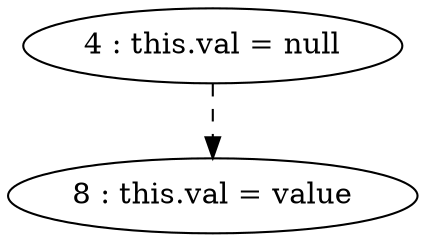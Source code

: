 digraph G {
"4 : this.val = null"
"4 : this.val = null" -> "8 : this.val = value" [style=dashed]
"8 : this.val = value"
}